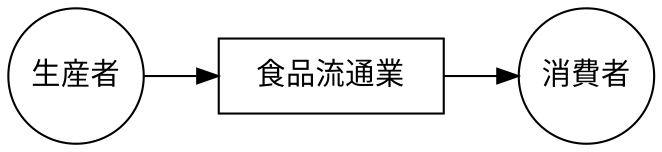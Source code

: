 digraph market_vegetables {
  graph [rankdir = LR]

  node [shape = box,
        fontname = Helvetica,
        style = filled,
        fillcolor = white, 
        width = 1.5,
        fixedsize = true]
  食品流通業
  node [shape = circle,
        width = 0.9,
        fixedsize = true]
  生産者; 消費者

  edge [fontname = Helvetica]
  生産者->食品流通業
  食品流通業->消費者
}